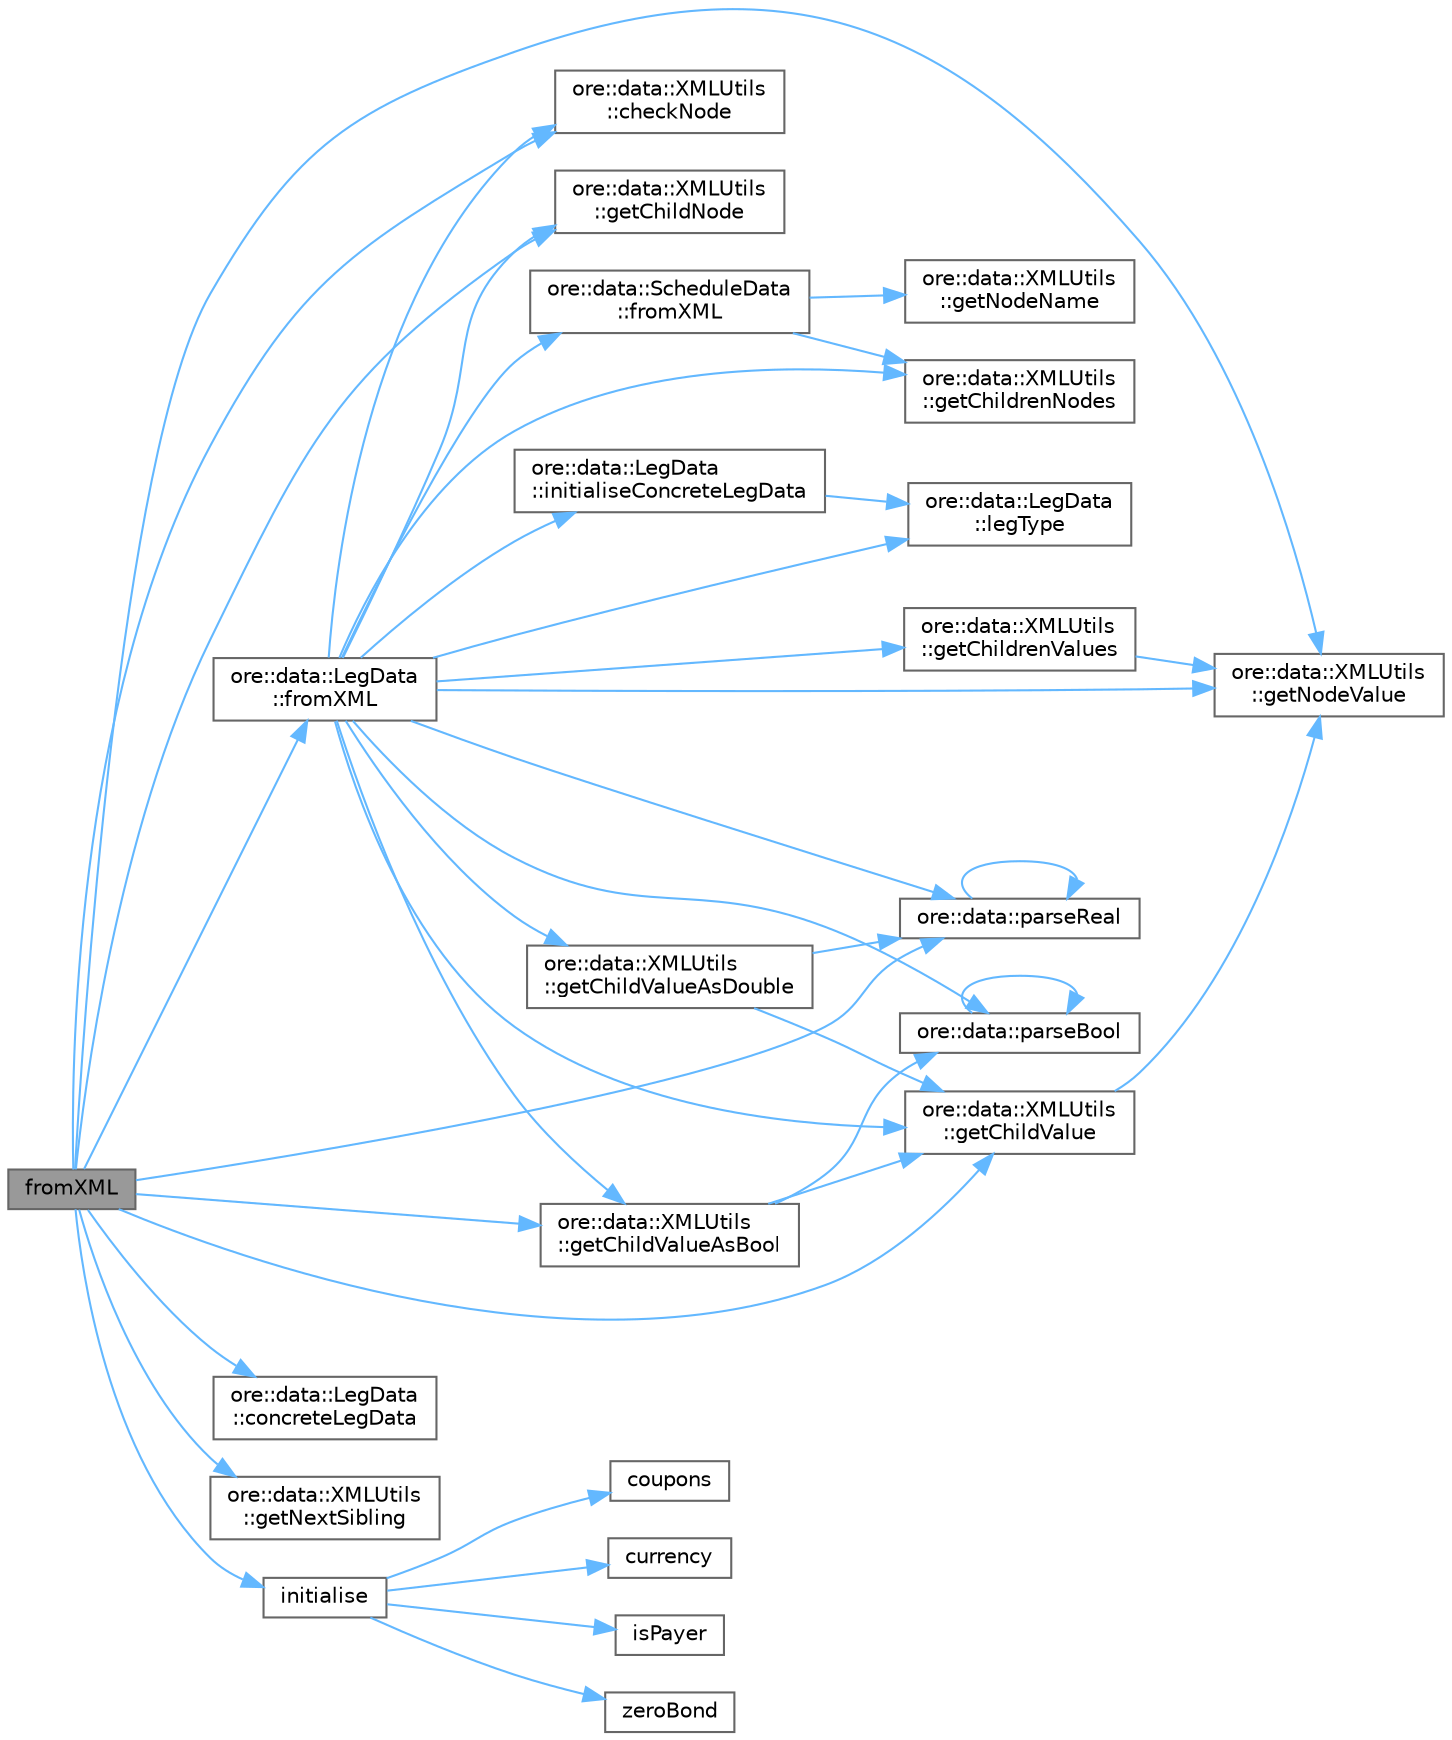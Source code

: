 digraph "fromXML"
{
 // INTERACTIVE_SVG=YES
 // LATEX_PDF_SIZE
  bgcolor="transparent";
  edge [fontname=Helvetica,fontsize=10,labelfontname=Helvetica,labelfontsize=10];
  node [fontname=Helvetica,fontsize=10,shape=box,height=0.2,width=0.4];
  rankdir="LR";
  Node1 [label="fromXML",height=0.2,width=0.4,color="gray40", fillcolor="grey60", style="filled", fontcolor="black",tooltip="XMLSerializable interface."];
  Node1 -> Node2 [color="steelblue1",style="solid"];
  Node2 [label="ore::data::XMLUtils\l::checkNode",height=0.2,width=0.4,color="grey40", fillcolor="white", style="filled",URL="$classore_1_1data_1_1_x_m_l_utils.html#a37c092916f4bdf10d4fbf6bb9e474db7",tooltip=" "];
  Node1 -> Node3 [color="steelblue1",style="solid"];
  Node3 [label="ore::data::LegData\l::concreteLegData",height=0.2,width=0.4,color="grey40", fillcolor="white", style="filled",URL="$classore_1_1data_1_1_leg_data.html#addf7fbf413fc9870bf7c88a4b3904f3c",tooltip=" "];
  Node1 -> Node4 [color="steelblue1",style="solid"];
  Node4 [label="ore::data::LegData\l::fromXML",height=0.2,width=0.4,color="grey40", fillcolor="white", style="filled",URL="$classore_1_1data_1_1_leg_data.html#a7741ae0fc924943de5bfe02928262eb7",tooltip=" "];
  Node4 -> Node2 [color="steelblue1",style="solid"];
  Node4 -> Node5 [color="steelblue1",style="solid"];
  Node5 [label="ore::data::ScheduleData\l::fromXML",height=0.2,width=0.4,color="grey40", fillcolor="white", style="filled",URL="$classore_1_1data_1_1_schedule_data.html#a7741ae0fc924943de5bfe02928262eb7",tooltip=" "];
  Node5 -> Node6 [color="steelblue1",style="solid"];
  Node6 [label="ore::data::XMLUtils\l::getChildrenNodes",height=0.2,width=0.4,color="grey40", fillcolor="white", style="filled",URL="$classore_1_1data_1_1_x_m_l_utils.html#a42678b2a0d7c4052dc19123914359ec1",tooltip="Returns all the children with a given name."];
  Node5 -> Node7 [color="steelblue1",style="solid"];
  Node7 [label="ore::data::XMLUtils\l::getNodeName",height=0.2,width=0.4,color="grey40", fillcolor="white", style="filled",URL="$classore_1_1data_1_1_x_m_l_utils.html#a4e041c36cab0a16681fb41dfbd991882",tooltip="Get and set a node's name."];
  Node4 -> Node8 [color="steelblue1",style="solid"];
  Node8 [label="ore::data::XMLUtils\l::getChildNode",height=0.2,width=0.4,color="grey40", fillcolor="white", style="filled",URL="$classore_1_1data_1_1_x_m_l_utils.html#a5f2b91a4af900e85c356cfe807e64501",tooltip=" "];
  Node4 -> Node6 [color="steelblue1",style="solid"];
  Node4 -> Node9 [color="steelblue1",style="solid"];
  Node9 [label="ore::data::XMLUtils\l::getChildrenValues",height=0.2,width=0.4,color="grey40", fillcolor="white", style="filled",URL="$classore_1_1data_1_1_x_m_l_utils.html#aaf4e8600c620cb901bd271e3ec76d702",tooltip=" "];
  Node9 -> Node10 [color="steelblue1",style="solid"];
  Node10 [label="ore::data::XMLUtils\l::getNodeValue",height=0.2,width=0.4,color="grey40", fillcolor="white", style="filled",URL="$classore_1_1data_1_1_x_m_l_utils.html#a6704501b110fa9d056096df3e05f0df2",tooltip="Get a node's value."];
  Node4 -> Node11 [color="steelblue1",style="solid"];
  Node11 [label="ore::data::XMLUtils\l::getChildValue",height=0.2,width=0.4,color="grey40", fillcolor="white", style="filled",URL="$classore_1_1data_1_1_x_m_l_utils.html#a5a1307174ddefdb3aad6e3bd8cc63b27",tooltip=" "];
  Node11 -> Node10 [color="steelblue1",style="solid"];
  Node4 -> Node12 [color="steelblue1",style="solid"];
  Node12 [label="ore::data::XMLUtils\l::getChildValueAsBool",height=0.2,width=0.4,color="grey40", fillcolor="white", style="filled",URL="$classore_1_1data_1_1_x_m_l_utils.html#a5dc9d9e82028f69de452d27da6b43db0",tooltip=" "];
  Node12 -> Node11 [color="steelblue1",style="solid"];
  Node12 -> Node13 [color="steelblue1",style="solid"];
  Node13 [label="ore::data::parseBool",height=0.2,width=0.4,color="grey40", fillcolor="white", style="filled",URL="$group__utilities.html#ga94621f11193864fa1338296232dc5be9",tooltip="Convert text to bool."];
  Node13 -> Node13 [color="steelblue1",style="solid"];
  Node4 -> Node14 [color="steelblue1",style="solid"];
  Node14 [label="ore::data::XMLUtils\l::getChildValueAsDouble",height=0.2,width=0.4,color="grey40", fillcolor="white", style="filled",URL="$classore_1_1data_1_1_x_m_l_utils.html#a450d9b1fe5949d01160aeb42654d7f1d",tooltip=" "];
  Node14 -> Node11 [color="steelblue1",style="solid"];
  Node14 -> Node15 [color="steelblue1",style="solid"];
  Node15 [label="ore::data::parseReal",height=0.2,width=0.4,color="grey40", fillcolor="white", style="filled",URL="$group__utilities.html#gad1db2a68f9a73667c3b4084d63955bdd",tooltip="Convert text to Real."];
  Node15 -> Node15 [color="steelblue1",style="solid"];
  Node4 -> Node10 [color="steelblue1",style="solid"];
  Node4 -> Node16 [color="steelblue1",style="solid"];
  Node16 [label="ore::data::LegData\l::initialiseConcreteLegData",height=0.2,width=0.4,color="grey40", fillcolor="white", style="filled",URL="$classore_1_1data_1_1_leg_data.html#a58e282e54a30c37dab5b0403eede425d",tooltip=" "];
  Node16 -> Node17 [color="steelblue1",style="solid"];
  Node17 [label="ore::data::LegData\l::legType",height=0.2,width=0.4,color="grey40", fillcolor="white", style="filled",URL="$classore_1_1data_1_1_leg_data.html#a81b9d9c795e1f72812f0da9b14382f4a",tooltip=" "];
  Node4 -> Node17 [color="steelblue1",style="solid"];
  Node4 -> Node13 [color="steelblue1",style="solid"];
  Node4 -> Node15 [color="steelblue1",style="solid"];
  Node1 -> Node8 [color="steelblue1",style="solid"];
  Node1 -> Node11 [color="steelblue1",style="solid"];
  Node1 -> Node12 [color="steelblue1",style="solid"];
  Node1 -> Node18 [color="steelblue1",style="solid"];
  Node18 [label="ore::data::XMLUtils\l::getNextSibling",height=0.2,width=0.4,color="grey40", fillcolor="white", style="filled",URL="$classore_1_1data_1_1_x_m_l_utils.html#a7fedec5ac495a3e67a9abd7e4aae74aa",tooltip="Get a node's next sibling node."];
  Node1 -> Node10 [color="steelblue1",style="solid"];
  Node1 -> Node19 [color="steelblue1",style="solid"];
  Node19 [label="initialise",height=0.2,width=0.4,color="grey40", fillcolor="white", style="filled",URL="$classore_1_1data_1_1_bond_data.html#a18abf8b19283101238a77c9e6865b673",tooltip=" "];
  Node19 -> Node20 [color="steelblue1",style="solid"];
  Node20 [label="coupons",height=0.2,width=0.4,color="grey40", fillcolor="white", style="filled",URL="$classore_1_1data_1_1_bond_data.html#a3d8db715d9a2d0185987be6586b6da90",tooltip=" "];
  Node19 -> Node21 [color="steelblue1",style="solid"];
  Node21 [label="currency",height=0.2,width=0.4,color="grey40", fillcolor="white", style="filled",URL="$classore_1_1data_1_1_bond_data.html#a14dac022d83c5fa9597e6344199a41b6",tooltip=" "];
  Node19 -> Node22 [color="steelblue1",style="solid"];
  Node22 [label="isPayer",height=0.2,width=0.4,color="grey40", fillcolor="white", style="filled",URL="$classore_1_1data_1_1_bond_data.html#a49d5ef4ecab600807fc919eb14ba3513",tooltip=" "];
  Node19 -> Node23 [color="steelblue1",style="solid"];
  Node23 [label="zeroBond",height=0.2,width=0.4,color="grey40", fillcolor="white", style="filled",URL="$classore_1_1data_1_1_bond_data.html#a1133ea9e816167481beee5fec9bbc418",tooltip=" "];
  Node1 -> Node15 [color="steelblue1",style="solid"];
}
